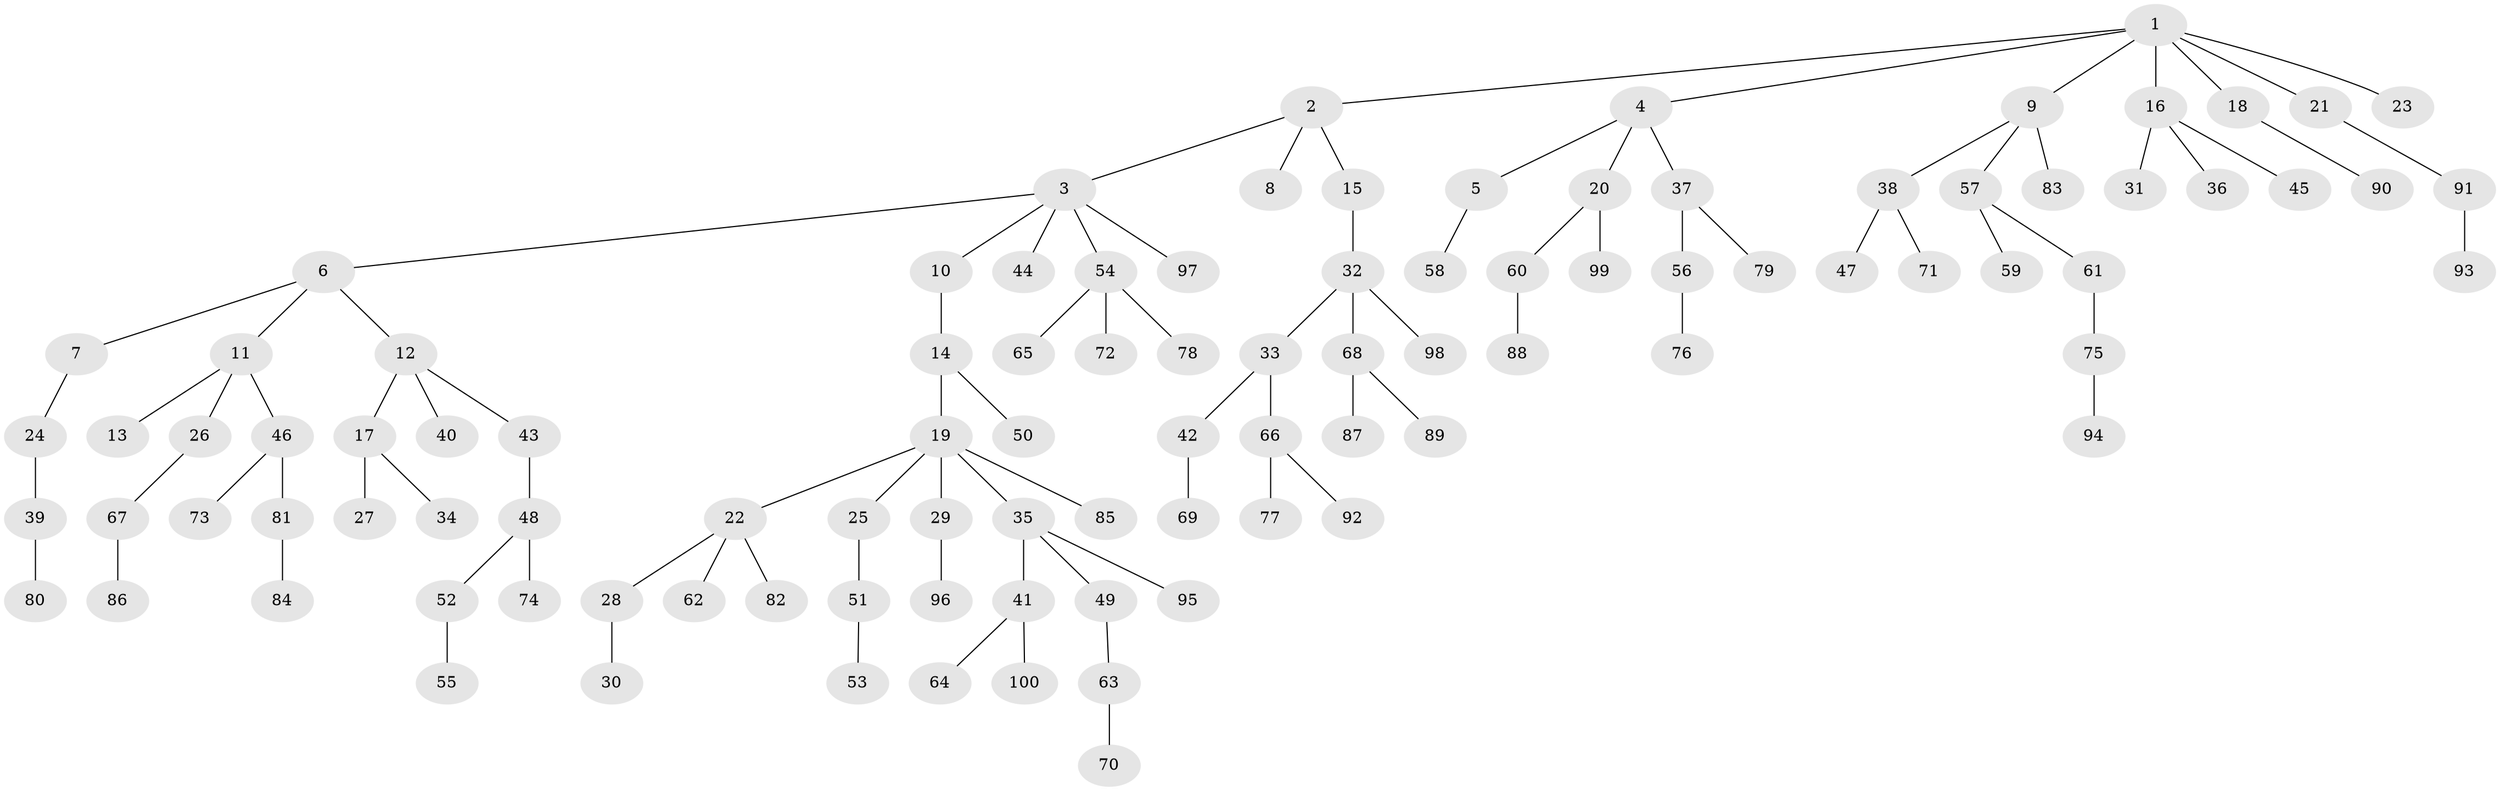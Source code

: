 // coarse degree distribution, {12: 0.016666666666666666, 4: 0.05, 1: 0.5333333333333333, 6: 0.016666666666666666, 2: 0.25, 3: 0.11666666666666667, 5: 0.016666666666666666}
// Generated by graph-tools (version 1.1) at 2025/19/03/04/25 18:19:08]
// undirected, 100 vertices, 99 edges
graph export_dot {
graph [start="1"]
  node [color=gray90,style=filled];
  1;
  2;
  3;
  4;
  5;
  6;
  7;
  8;
  9;
  10;
  11;
  12;
  13;
  14;
  15;
  16;
  17;
  18;
  19;
  20;
  21;
  22;
  23;
  24;
  25;
  26;
  27;
  28;
  29;
  30;
  31;
  32;
  33;
  34;
  35;
  36;
  37;
  38;
  39;
  40;
  41;
  42;
  43;
  44;
  45;
  46;
  47;
  48;
  49;
  50;
  51;
  52;
  53;
  54;
  55;
  56;
  57;
  58;
  59;
  60;
  61;
  62;
  63;
  64;
  65;
  66;
  67;
  68;
  69;
  70;
  71;
  72;
  73;
  74;
  75;
  76;
  77;
  78;
  79;
  80;
  81;
  82;
  83;
  84;
  85;
  86;
  87;
  88;
  89;
  90;
  91;
  92;
  93;
  94;
  95;
  96;
  97;
  98;
  99;
  100;
  1 -- 2;
  1 -- 4;
  1 -- 9;
  1 -- 16;
  1 -- 18;
  1 -- 21;
  1 -- 23;
  2 -- 3;
  2 -- 8;
  2 -- 15;
  3 -- 6;
  3 -- 10;
  3 -- 44;
  3 -- 54;
  3 -- 97;
  4 -- 5;
  4 -- 20;
  4 -- 37;
  5 -- 58;
  6 -- 7;
  6 -- 11;
  6 -- 12;
  7 -- 24;
  9 -- 38;
  9 -- 57;
  9 -- 83;
  10 -- 14;
  11 -- 13;
  11 -- 26;
  11 -- 46;
  12 -- 17;
  12 -- 40;
  12 -- 43;
  14 -- 19;
  14 -- 50;
  15 -- 32;
  16 -- 31;
  16 -- 36;
  16 -- 45;
  17 -- 27;
  17 -- 34;
  18 -- 90;
  19 -- 22;
  19 -- 25;
  19 -- 29;
  19 -- 35;
  19 -- 85;
  20 -- 60;
  20 -- 99;
  21 -- 91;
  22 -- 28;
  22 -- 62;
  22 -- 82;
  24 -- 39;
  25 -- 51;
  26 -- 67;
  28 -- 30;
  29 -- 96;
  32 -- 33;
  32 -- 68;
  32 -- 98;
  33 -- 42;
  33 -- 66;
  35 -- 41;
  35 -- 49;
  35 -- 95;
  37 -- 56;
  37 -- 79;
  38 -- 47;
  38 -- 71;
  39 -- 80;
  41 -- 64;
  41 -- 100;
  42 -- 69;
  43 -- 48;
  46 -- 73;
  46 -- 81;
  48 -- 52;
  48 -- 74;
  49 -- 63;
  51 -- 53;
  52 -- 55;
  54 -- 65;
  54 -- 72;
  54 -- 78;
  56 -- 76;
  57 -- 59;
  57 -- 61;
  60 -- 88;
  61 -- 75;
  63 -- 70;
  66 -- 77;
  66 -- 92;
  67 -- 86;
  68 -- 87;
  68 -- 89;
  75 -- 94;
  81 -- 84;
  91 -- 93;
}
